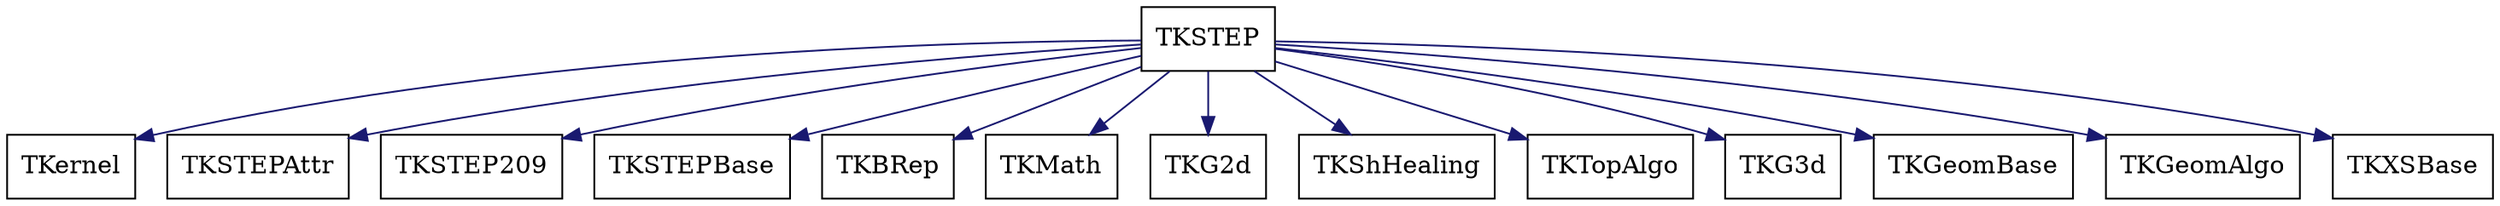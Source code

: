 digraph schema_TKSTEP
{
	TKSTEP [ URL = "toolkit_tkstep.html", shape = box ]
	TKernel [ URL = "toolkit_tkernel.html" , shape = box ]
	TKSTEP -> TKernel [ color = "midnightblue", style = "solid" ]
	TKSTEPAttr [ URL = "toolkit_tkstepattr.html" , shape = box ]
	TKSTEP -> TKSTEPAttr [ color = "midnightblue", style = "solid" ]
	TKSTEP209 [ URL = "toolkit_tkstep209.html" , shape = box ]
	TKSTEP -> TKSTEP209 [ color = "midnightblue", style = "solid" ]
	TKSTEPBase [ URL = "toolkit_tkstepbase.html" , shape = box ]
	TKSTEP -> TKSTEPBase [ color = "midnightblue", style = "solid" ]
	TKBRep [ URL = "toolkit_tkbrep.html" , shape = box ]
	TKSTEP -> TKBRep [ color = "midnightblue", style = "solid" ]
	TKMath [ URL = "toolkit_tkmath.html" , shape = box ]
	TKSTEP -> TKMath [ color = "midnightblue", style = "solid" ]
	TKG2d [ URL = "toolkit_tkg2d.html" , shape = box ]
	TKSTEP -> TKG2d [ color = "midnightblue", style = "solid" ]
	TKShHealing [ URL = "toolkit_tkshhealing.html" , shape = box ]
	TKSTEP -> TKShHealing [ color = "midnightblue", style = "solid" ]
	TKTopAlgo [ URL = "toolkit_tktopalgo.html" , shape = box ]
	TKSTEP -> TKTopAlgo [ color = "midnightblue", style = "solid" ]
	TKG3d [ URL = "toolkit_tkg3d.html" , shape = box ]
	TKSTEP -> TKG3d [ color = "midnightblue", style = "solid" ]
	TKGeomBase [ URL = "toolkit_tkgeombase.html" , shape = box ]
	TKSTEP -> TKGeomBase [ color = "midnightblue", style = "solid" ]
	TKGeomAlgo [ URL = "toolkit_tkgeomalgo.html" , shape = box ]
	TKSTEP -> TKGeomAlgo [ color = "midnightblue", style = "solid" ]
	TKXSBase [ URL = "toolkit_tkxsbase.html" , shape = box ]
	TKSTEP -> TKXSBase [ color = "midnightblue", style = "solid" ]
	aspect = 1
}
